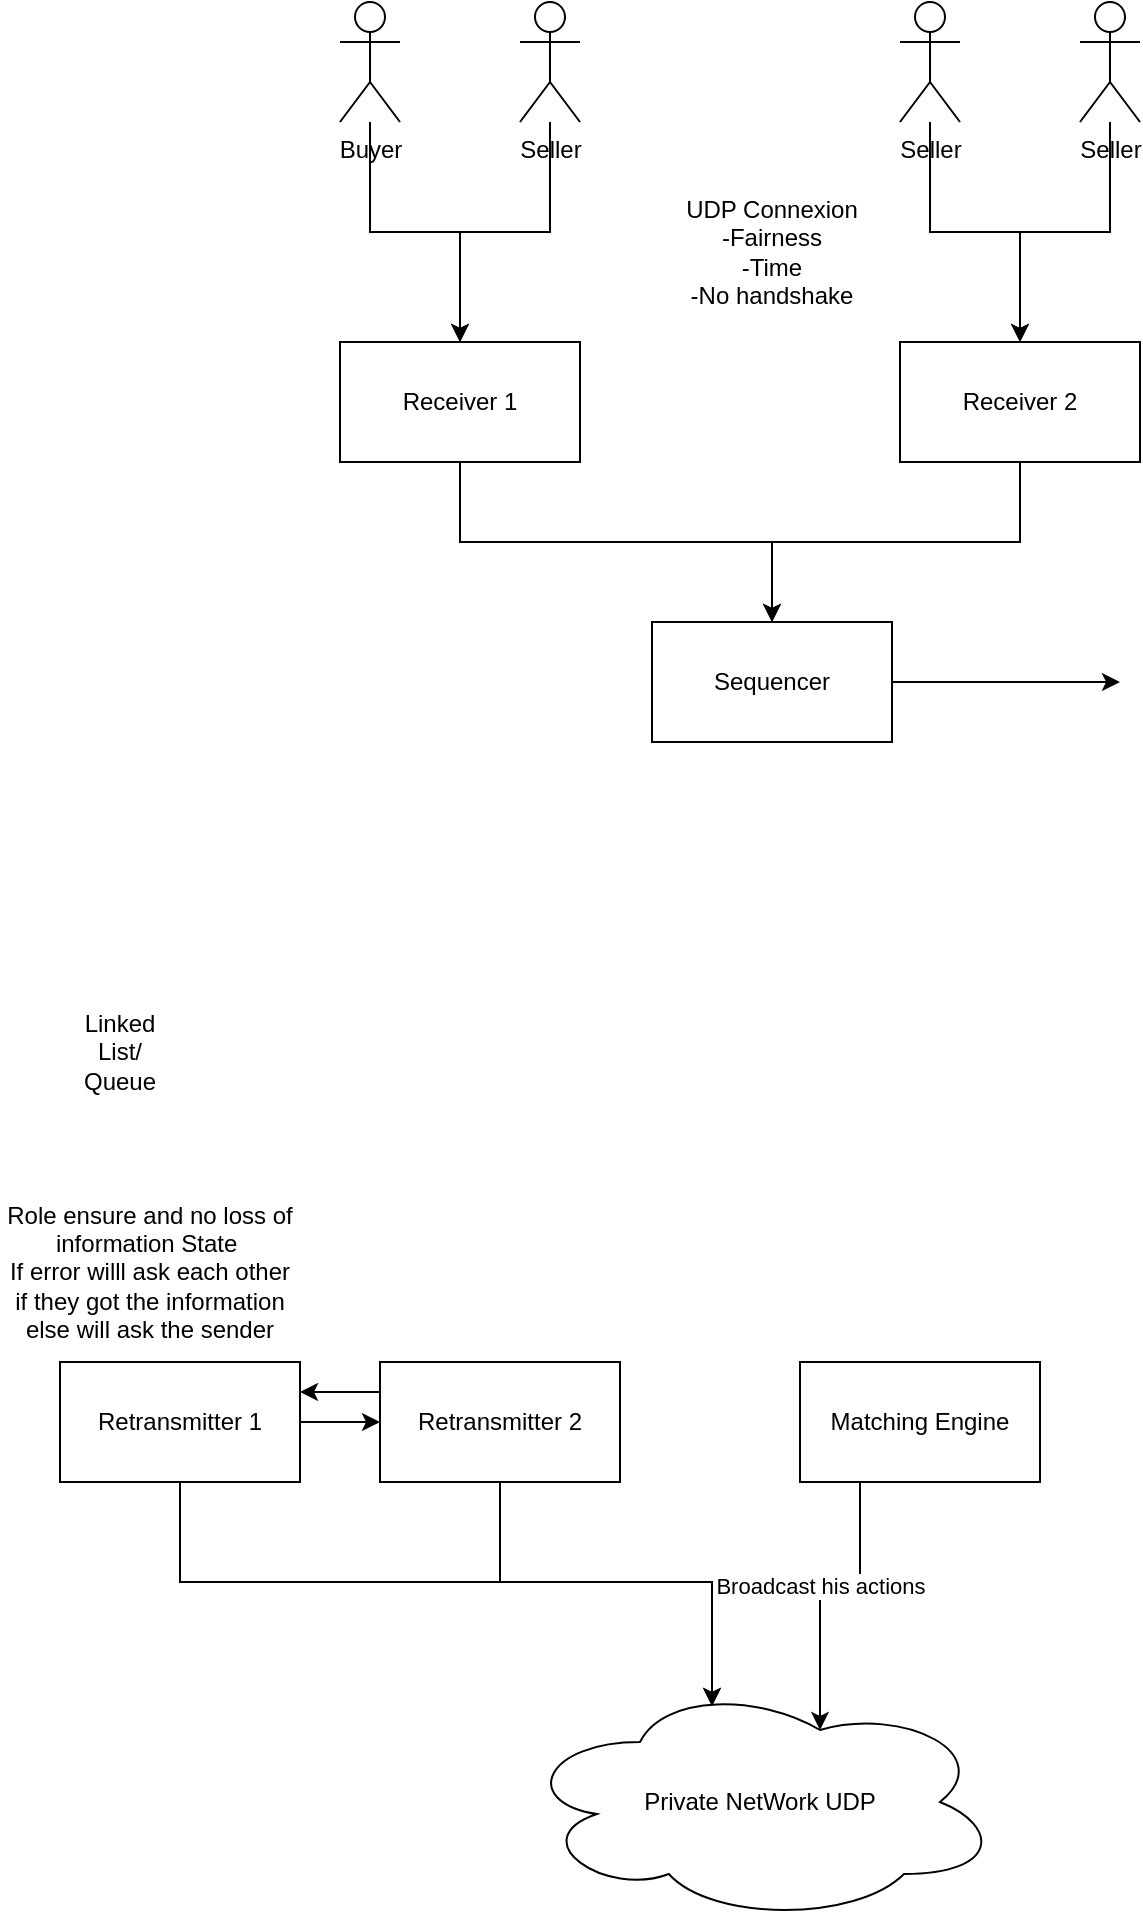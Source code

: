 <mxfile version="24.7.16">
  <diagram name="Page-1" id="GnK1inT208WR18thAfCj">
    <mxGraphModel dx="954" dy="606" grid="1" gridSize="10" guides="1" tooltips="1" connect="1" arrows="1" fold="1" page="1" pageScale="1" pageWidth="827" pageHeight="1169" math="0" shadow="0">
      <root>
        <mxCell id="0" />
        <mxCell id="1" parent="0" />
        <mxCell id="eZK-zR2VjhAOhGV-CHan-24" style="edgeStyle=orthogonalEdgeStyle;rounded=0;orthogonalLoop=1;jettySize=auto;html=1;entryX=0.5;entryY=0;entryDx=0;entryDy=0;exitX=0.5;exitY=1;exitDx=0;exitDy=0;" edge="1" parent="1" source="eZK-zR2VjhAOhGV-CHan-1" target="eZK-zR2VjhAOhGV-CHan-22">
          <mxGeometry relative="1" as="geometry">
            <mxPoint x="320" y="370" as="targetPoint" />
            <mxPoint x="320" y="260" as="sourcePoint" />
          </mxGeometry>
        </mxCell>
        <mxCell id="eZK-zR2VjhAOhGV-CHan-1" value="Receiver 1" style="rounded=0;whiteSpace=wrap;html=1;" vertex="1" parent="1">
          <mxGeometry x="200" y="230" width="120" height="60" as="geometry" />
        </mxCell>
        <mxCell id="eZK-zR2VjhAOhGV-CHan-7" style="edgeStyle=orthogonalEdgeStyle;rounded=0;orthogonalLoop=1;jettySize=auto;html=1;entryX=0.5;entryY=0;entryDx=0;entryDy=0;" edge="1" parent="1" source="eZK-zR2VjhAOhGV-CHan-2" target="eZK-zR2VjhAOhGV-CHan-1">
          <mxGeometry relative="1" as="geometry" />
        </mxCell>
        <mxCell id="eZK-zR2VjhAOhGV-CHan-2" value="Buyer" style="shape=umlActor;verticalLabelPosition=bottom;verticalAlign=top;html=1;outlineConnect=0;" vertex="1" parent="1">
          <mxGeometry x="200" y="60" width="30" height="60" as="geometry" />
        </mxCell>
        <mxCell id="eZK-zR2VjhAOhGV-CHan-9" style="edgeStyle=orthogonalEdgeStyle;rounded=0;orthogonalLoop=1;jettySize=auto;html=1;entryX=0.5;entryY=0;entryDx=0;entryDy=0;" edge="1" parent="1" source="eZK-zR2VjhAOhGV-CHan-3" target="eZK-zR2VjhAOhGV-CHan-4">
          <mxGeometry relative="1" as="geometry" />
        </mxCell>
        <mxCell id="eZK-zR2VjhAOhGV-CHan-3" value="Seller" style="shape=umlActor;verticalLabelPosition=bottom;verticalAlign=top;html=1;outlineConnect=0;" vertex="1" parent="1">
          <mxGeometry x="480" y="60" width="30" height="60" as="geometry" />
        </mxCell>
        <mxCell id="eZK-zR2VjhAOhGV-CHan-16" style="edgeStyle=orthogonalEdgeStyle;rounded=0;orthogonalLoop=1;jettySize=auto;html=1;exitX=0.5;exitY=1;exitDx=0;exitDy=0;entryX=0.5;entryY=0;entryDx=0;entryDy=0;" edge="1" parent="1" source="eZK-zR2VjhAOhGV-CHan-4" target="eZK-zR2VjhAOhGV-CHan-22">
          <mxGeometry relative="1" as="geometry">
            <mxPoint x="401" y="350" as="targetPoint" />
          </mxGeometry>
        </mxCell>
        <mxCell id="eZK-zR2VjhAOhGV-CHan-4" value="Receiver 2" style="rounded=0;whiteSpace=wrap;html=1;" vertex="1" parent="1">
          <mxGeometry x="480" y="230" width="120" height="60" as="geometry" />
        </mxCell>
        <mxCell id="eZK-zR2VjhAOhGV-CHan-10" value="" style="edgeStyle=orthogonalEdgeStyle;rounded=0;orthogonalLoop=1;jettySize=auto;html=1;" edge="1" parent="1" source="eZK-zR2VjhAOhGV-CHan-5" target="eZK-zR2VjhAOhGV-CHan-4">
          <mxGeometry relative="1" as="geometry" />
        </mxCell>
        <mxCell id="eZK-zR2VjhAOhGV-CHan-5" value="Seller" style="shape=umlActor;verticalLabelPosition=bottom;verticalAlign=top;html=1;outlineConnect=0;" vertex="1" parent="1">
          <mxGeometry x="570" y="60" width="30" height="60" as="geometry" />
        </mxCell>
        <mxCell id="eZK-zR2VjhAOhGV-CHan-8" value="" style="edgeStyle=orthogonalEdgeStyle;rounded=0;orthogonalLoop=1;jettySize=auto;html=1;" edge="1" parent="1" source="eZK-zR2VjhAOhGV-CHan-6" target="eZK-zR2VjhAOhGV-CHan-1">
          <mxGeometry relative="1" as="geometry" />
        </mxCell>
        <mxCell id="eZK-zR2VjhAOhGV-CHan-6" value="Seller" style="shape=umlActor;verticalLabelPosition=bottom;verticalAlign=top;html=1;outlineConnect=0;" vertex="1" parent="1">
          <mxGeometry x="290" y="60" width="30" height="60" as="geometry" />
        </mxCell>
        <mxCell id="eZK-zR2VjhAOhGV-CHan-15" value="UDP Connexion&lt;div&gt;-Fairness&lt;/div&gt;&lt;div&gt;-Time&lt;/div&gt;&lt;div&gt;-No handshake&lt;/div&gt;" style="text;html=1;align=center;verticalAlign=middle;whiteSpace=wrap;rounded=0;" vertex="1" parent="1">
          <mxGeometry x="371" y="150" width="90" height="70" as="geometry" />
        </mxCell>
        <mxCell id="eZK-zR2VjhAOhGV-CHan-17" value="Matching Engine" style="rounded=0;whiteSpace=wrap;html=1;" vertex="1" parent="1">
          <mxGeometry x="430" y="740" width="120" height="60" as="geometry" />
        </mxCell>
        <mxCell id="eZK-zR2VjhAOhGV-CHan-19" value="Linked List/ Queue" style="text;html=1;align=center;verticalAlign=middle;whiteSpace=wrap;rounded=0;" vertex="1" parent="1">
          <mxGeometry x="60" y="570" width="60" height="30" as="geometry" />
        </mxCell>
        <mxCell id="eZK-zR2VjhAOhGV-CHan-21" value="Private NetWork UDP" style="ellipse;shape=cloud;whiteSpace=wrap;html=1;" vertex="1" parent="1">
          <mxGeometry x="290" y="900" width="240" height="120" as="geometry" />
        </mxCell>
        <mxCell id="eZK-zR2VjhAOhGV-CHan-25" style="edgeStyle=orthogonalEdgeStyle;rounded=0;orthogonalLoop=1;jettySize=auto;html=1;" edge="1" parent="1" source="eZK-zR2VjhAOhGV-CHan-22">
          <mxGeometry relative="1" as="geometry">
            <mxPoint x="590" y="400" as="targetPoint" />
          </mxGeometry>
        </mxCell>
        <mxCell id="eZK-zR2VjhAOhGV-CHan-22" value="Sequencer" style="rounded=0;whiteSpace=wrap;html=1;" vertex="1" parent="1">
          <mxGeometry x="356" y="370" width="120" height="60" as="geometry" />
        </mxCell>
        <mxCell id="eZK-zR2VjhAOhGV-CHan-33" style="edgeStyle=orthogonalEdgeStyle;rounded=0;orthogonalLoop=1;jettySize=auto;html=1;exitX=1;exitY=0.5;exitDx=0;exitDy=0;entryX=0;entryY=0.5;entryDx=0;entryDy=0;" edge="1" parent="1" source="eZK-zR2VjhAOhGV-CHan-26" target="eZK-zR2VjhAOhGV-CHan-27">
          <mxGeometry relative="1" as="geometry" />
        </mxCell>
        <mxCell id="eZK-zR2VjhAOhGV-CHan-26" value="Retransmitter 1" style="rounded=0;whiteSpace=wrap;html=1;" vertex="1" parent="1">
          <mxGeometry x="60" y="740" width="120" height="60" as="geometry" />
        </mxCell>
        <mxCell id="eZK-zR2VjhAOhGV-CHan-34" style="edgeStyle=orthogonalEdgeStyle;rounded=0;orthogonalLoop=1;jettySize=auto;html=1;exitX=0;exitY=0.25;exitDx=0;exitDy=0;entryX=1;entryY=0.25;entryDx=0;entryDy=0;" edge="1" parent="1" source="eZK-zR2VjhAOhGV-CHan-27" target="eZK-zR2VjhAOhGV-CHan-26">
          <mxGeometry relative="1" as="geometry" />
        </mxCell>
        <mxCell id="eZK-zR2VjhAOhGV-CHan-27" value="Retransmitter 2" style="rounded=0;whiteSpace=wrap;html=1;" vertex="1" parent="1">
          <mxGeometry x="220" y="740" width="120" height="60" as="geometry" />
        </mxCell>
        <mxCell id="eZK-zR2VjhAOhGV-CHan-29" style="edgeStyle=orthogonalEdgeStyle;rounded=0;orthogonalLoop=1;jettySize=auto;html=1;entryX=0.4;entryY=0.1;entryDx=0;entryDy=0;entryPerimeter=0;exitX=0.5;exitY=1;exitDx=0;exitDy=0;" edge="1" parent="1" source="eZK-zR2VjhAOhGV-CHan-26" target="eZK-zR2VjhAOhGV-CHan-21">
          <mxGeometry relative="1" as="geometry" />
        </mxCell>
        <mxCell id="eZK-zR2VjhAOhGV-CHan-30" style="edgeStyle=orthogonalEdgeStyle;rounded=0;orthogonalLoop=1;jettySize=auto;html=1;entryX=0.4;entryY=0.1;entryDx=0;entryDy=0;entryPerimeter=0;" edge="1" parent="1" source="eZK-zR2VjhAOhGV-CHan-27" target="eZK-zR2VjhAOhGV-CHan-21">
          <mxGeometry relative="1" as="geometry" />
        </mxCell>
        <mxCell id="eZK-zR2VjhAOhGV-CHan-32" value="Role ensure and no loss of information State&amp;nbsp;&lt;div&gt;If error willl ask each other if they got the information else will ask the sender&lt;/div&gt;" style="text;html=1;align=center;verticalAlign=middle;whiteSpace=wrap;rounded=0;" vertex="1" parent="1">
          <mxGeometry x="30" y="680" width="150" height="30" as="geometry" />
        </mxCell>
        <mxCell id="eZK-zR2VjhAOhGV-CHan-35" value="Broadcast his actions" style="edgeStyle=orthogonalEdgeStyle;rounded=0;orthogonalLoop=1;jettySize=auto;html=1;entryX=0.625;entryY=0.2;entryDx=0;entryDy=0;entryPerimeter=0;" edge="1" parent="1" source="eZK-zR2VjhAOhGV-CHan-17" target="eZK-zR2VjhAOhGV-CHan-21">
          <mxGeometry relative="1" as="geometry">
            <Array as="points">
              <mxPoint x="460" y="850" />
              <mxPoint x="440" y="850" />
            </Array>
          </mxGeometry>
        </mxCell>
      </root>
    </mxGraphModel>
  </diagram>
</mxfile>
